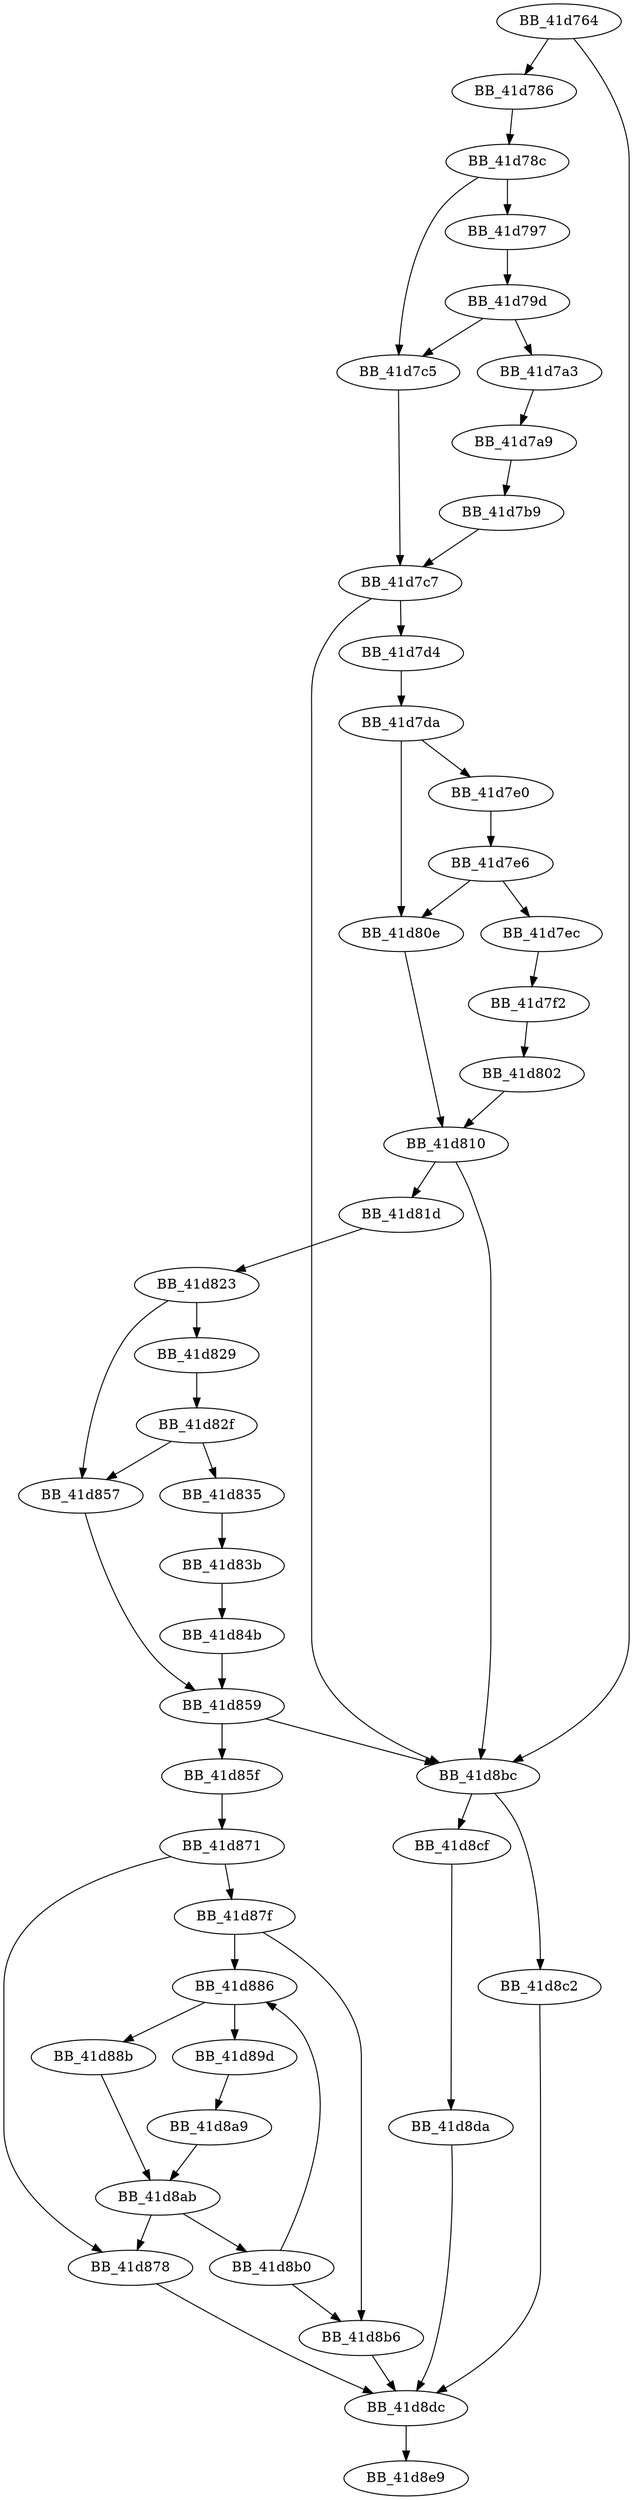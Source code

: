DiGraph __fputwc_nolock{
BB_41d764->BB_41d786
BB_41d764->BB_41d8bc
BB_41d786->BB_41d78c
BB_41d78c->BB_41d797
BB_41d78c->BB_41d7c5
BB_41d797->BB_41d79d
BB_41d79d->BB_41d7a3
BB_41d79d->BB_41d7c5
BB_41d7a3->BB_41d7a9
BB_41d7a9->BB_41d7b9
BB_41d7b9->BB_41d7c7
BB_41d7c5->BB_41d7c7
BB_41d7c7->BB_41d7d4
BB_41d7c7->BB_41d8bc
BB_41d7d4->BB_41d7da
BB_41d7da->BB_41d7e0
BB_41d7da->BB_41d80e
BB_41d7e0->BB_41d7e6
BB_41d7e6->BB_41d7ec
BB_41d7e6->BB_41d80e
BB_41d7ec->BB_41d7f2
BB_41d7f2->BB_41d802
BB_41d802->BB_41d810
BB_41d80e->BB_41d810
BB_41d810->BB_41d81d
BB_41d810->BB_41d8bc
BB_41d81d->BB_41d823
BB_41d823->BB_41d829
BB_41d823->BB_41d857
BB_41d829->BB_41d82f
BB_41d82f->BB_41d835
BB_41d82f->BB_41d857
BB_41d835->BB_41d83b
BB_41d83b->BB_41d84b
BB_41d84b->BB_41d859
BB_41d857->BB_41d859
BB_41d859->BB_41d85f
BB_41d859->BB_41d8bc
BB_41d85f->BB_41d871
BB_41d871->BB_41d878
BB_41d871->BB_41d87f
BB_41d878->BB_41d8dc
BB_41d87f->BB_41d886
BB_41d87f->BB_41d8b6
BB_41d886->BB_41d88b
BB_41d886->BB_41d89d
BB_41d88b->BB_41d8ab
BB_41d89d->BB_41d8a9
BB_41d8a9->BB_41d8ab
BB_41d8ab->BB_41d878
BB_41d8ab->BB_41d8b0
BB_41d8b0->BB_41d886
BB_41d8b0->BB_41d8b6
BB_41d8b6->BB_41d8dc
BB_41d8bc->BB_41d8c2
BB_41d8bc->BB_41d8cf
BB_41d8c2->BB_41d8dc
BB_41d8cf->BB_41d8da
BB_41d8da->BB_41d8dc
BB_41d8dc->BB_41d8e9
}
